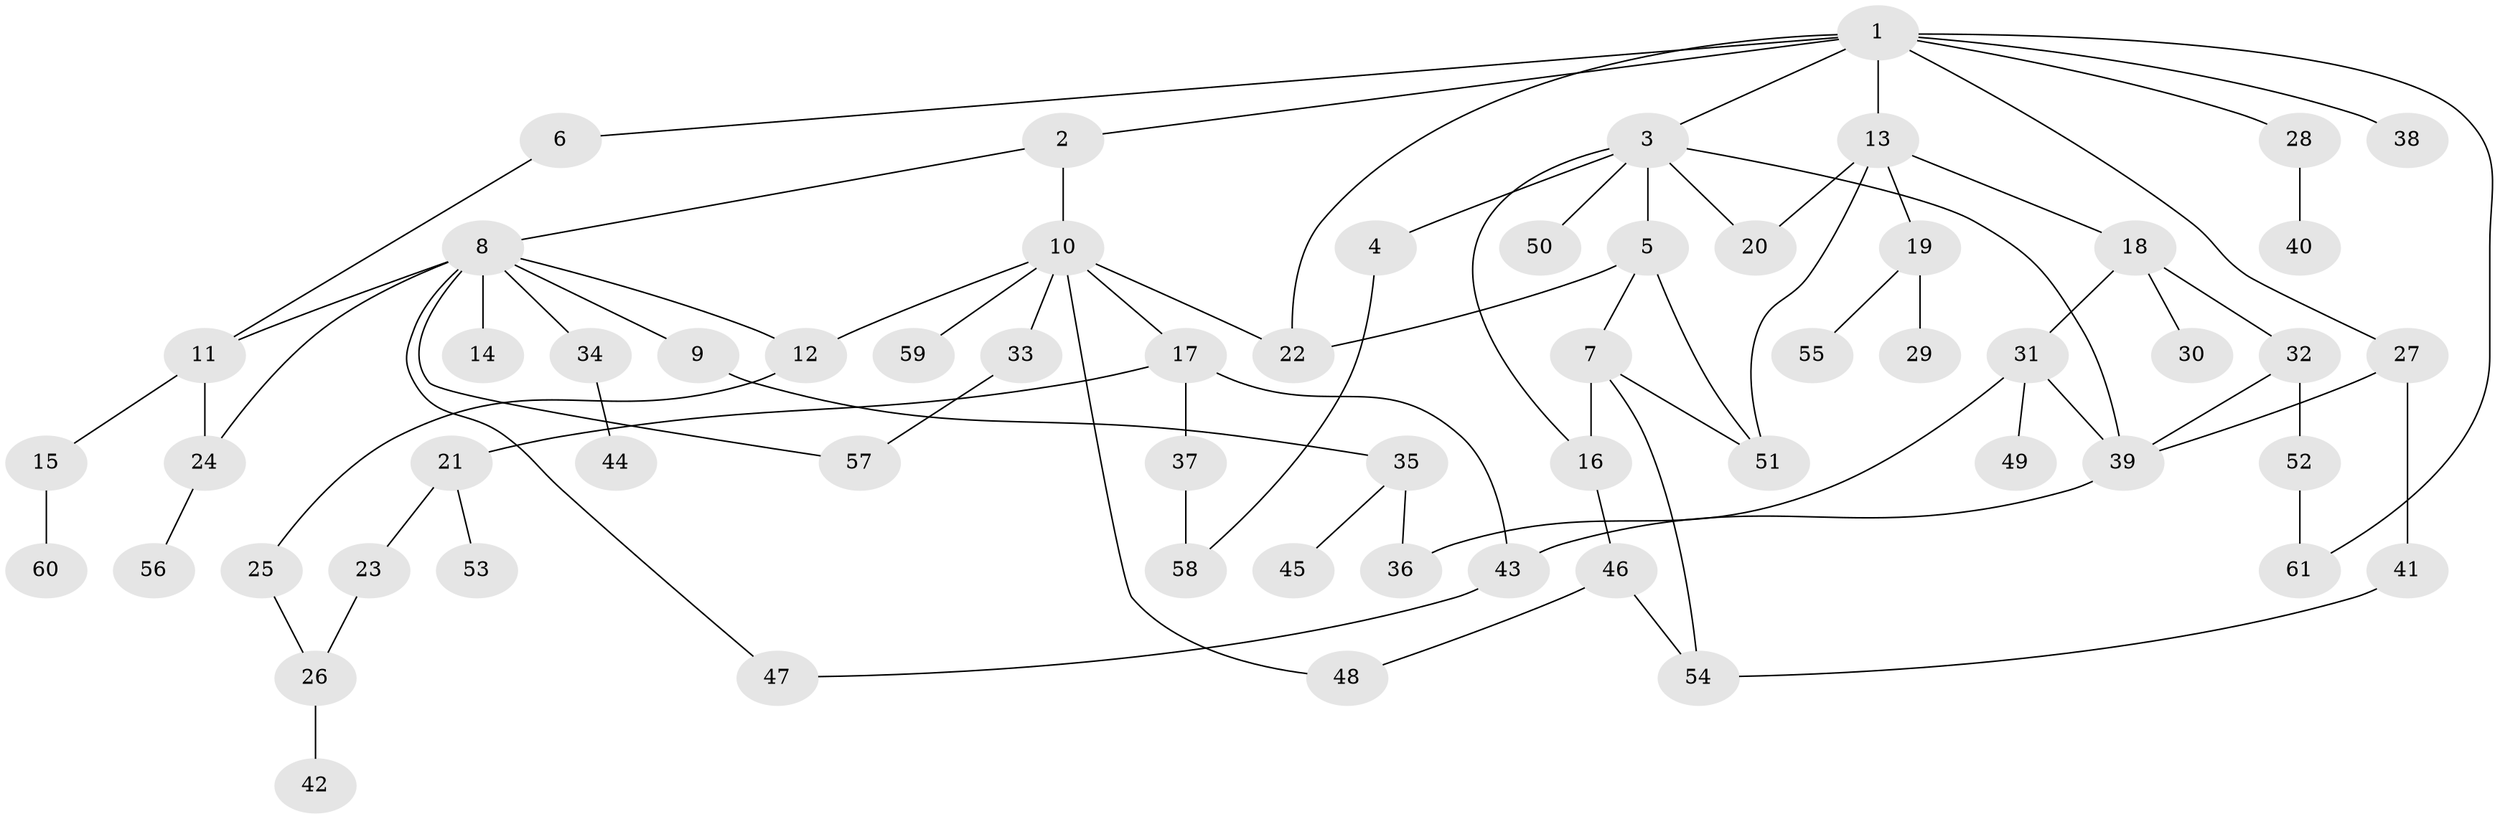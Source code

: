 // Generated by graph-tools (version 1.1) at 2025/49/03/09/25 03:49:23]
// undirected, 61 vertices, 82 edges
graph export_dot {
graph [start="1"]
  node [color=gray90,style=filled];
  1;
  2;
  3;
  4;
  5;
  6;
  7;
  8;
  9;
  10;
  11;
  12;
  13;
  14;
  15;
  16;
  17;
  18;
  19;
  20;
  21;
  22;
  23;
  24;
  25;
  26;
  27;
  28;
  29;
  30;
  31;
  32;
  33;
  34;
  35;
  36;
  37;
  38;
  39;
  40;
  41;
  42;
  43;
  44;
  45;
  46;
  47;
  48;
  49;
  50;
  51;
  52;
  53;
  54;
  55;
  56;
  57;
  58;
  59;
  60;
  61;
  1 -- 2;
  1 -- 3;
  1 -- 6;
  1 -- 13;
  1 -- 27;
  1 -- 28;
  1 -- 38;
  1 -- 22;
  1 -- 61;
  2 -- 8;
  2 -- 10;
  3 -- 4;
  3 -- 5;
  3 -- 16;
  3 -- 20;
  3 -- 50;
  3 -- 39;
  4 -- 58;
  5 -- 7;
  5 -- 22;
  5 -- 51;
  6 -- 11;
  7 -- 51;
  7 -- 54;
  7 -- 16;
  8 -- 9;
  8 -- 11;
  8 -- 12;
  8 -- 14;
  8 -- 34;
  8 -- 47;
  8 -- 57;
  8 -- 24;
  9 -- 35;
  10 -- 17;
  10 -- 33;
  10 -- 48;
  10 -- 59;
  10 -- 22;
  10 -- 12;
  11 -- 15;
  11 -- 24;
  12 -- 25;
  13 -- 18;
  13 -- 19;
  13 -- 20;
  13 -- 51;
  15 -- 60;
  16 -- 46;
  17 -- 21;
  17 -- 37;
  17 -- 43;
  18 -- 30;
  18 -- 31;
  18 -- 32;
  19 -- 29;
  19 -- 55;
  21 -- 23;
  21 -- 53;
  23 -- 26;
  24 -- 56;
  25 -- 26;
  26 -- 42;
  27 -- 41;
  27 -- 39;
  28 -- 40;
  31 -- 39;
  31 -- 49;
  31 -- 36;
  32 -- 52;
  32 -- 39;
  33 -- 57;
  34 -- 44;
  35 -- 36;
  35 -- 45;
  37 -- 58;
  39 -- 43;
  41 -- 54;
  43 -- 47;
  46 -- 54;
  46 -- 48;
  52 -- 61;
}
